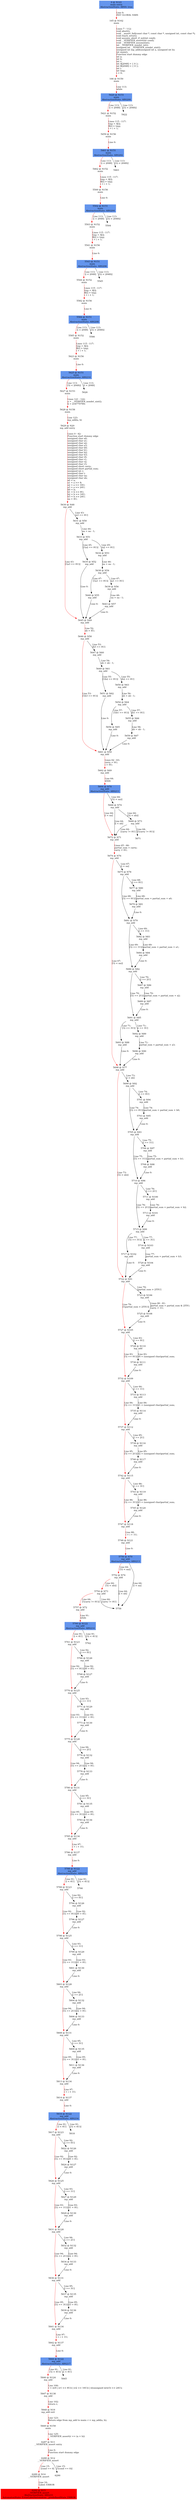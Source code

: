 digraph ARG {
node [style="filled" shape="box" color="white"]
0 [fillcolor="cornflowerblue" label="0 @ N141\nmain entry\nAbstractionState: ABS0: true\n" id="0"]
165 [label="165 @ N162\nmain\n" id="165"]
166 [label="166 @ N150\nmain\n" id="166"]
5420 [fillcolor="cornflowerblue" label="5420 @ N151\nmain\nAbstractionState: ABS200\n" id="5420"]
5421 [label="5421 @ N152\nmain\n" id="5421"]
5459 [label="5459 @ N156\nmain\n" id="5459"]
5461 [fillcolor="cornflowerblue" label="5461 @ N151\nmain\nAbstractionState: ABS202\n" id="5461"]
5462 [label="5462 @ N152\nmain\n" id="5462"]
5500 [label="5500 @ N156\nmain\n" id="5500"]
5502 [fillcolor="cornflowerblue" label="5502 @ N151\nmain\nAbstractionState: ABS204\n" id="5502"]
5503 [label="5503 @ N152\nmain\n" id="5503"]
5541 [label="5541 @ N156\nmain\n" id="5541"]
5543 [fillcolor="cornflowerblue" label="5543 @ N151\nmain\nAbstractionState: ABS206\n" id="5543"]
5544 [label="5544 @ N152\nmain\n" id="5544"]
5582 [label="5582 @ N156\nmain\n" id="5582"]
5584 [fillcolor="cornflowerblue" label="5584 @ N151\nmain\nAbstractionState: ABS208\n" id="5584"]
5585 [label="5585 @ N152\nmain\n" id="5585"]
5623 [label="5623 @ N156\nmain\n" id="5623"]
5625 [fillcolor="cornflowerblue" label="5625 @ N151\nmain\nAbstractionState: ABS210\n" id="5625"]
5627 [label="5627 @ N153\nmain\n" id="5627"]
5628 [label="5628 @ N158\nmain\n" id="5628"]
5629 [label="5629 @ N20\nmp_add entry\n" id="5629"]
5630 [label="5630 @ N48\nmp_add\n" id="5630"]
5645 [label="5645 @ N49\nmp_add\n" id="5645"]
5646 [label="5646 @ N58\nmp_add\n" id="5646"]
5661 [label="5661 @ N59\nmp_add\n" id="5661"]
5662 [label="5662 @ N69\nmp_add\n" id="5662"]
5664 [fillcolor="cornflowerblue" label="5664 @ N70\nmp_add\nAbstractionState: ABS211\n" id="5664"]
5672 [label="5672 @ N71\nmp_add\n" id="5672"]
5674 [label="5674 @ N76\nmp_add\n" id="5674"]
5698 [label="5698 @ N77\nmp_add\n" id="5698"]
5722 [label="5722 @ N91\nmp_add\n" id="5722"]
5727 [label="5727 @ N105\nmp_add\n" id="5727"]
5732 [label="5732 @ N109\nmp_add\n" id="5732"]
5737 [label="5737 @ N112\nmp_add\n" id="5737"]
5742 [label="5742 @ N115\nmp_add\n" id="5742"]
5747 [label="5747 @ N118\nmp_add\n" id="5747"]
5748 [label="5748 @ N121\nmp_add\n" id="5748"]
5750 [fillcolor="cornflowerblue" label="5750 @ N70\nmp_add\nAbstractionState: ABS213\n" id="5750"]
5752 [label="5752 @ N74\nmp_add\n" id="5752"]
5754 [label="5754 @ N73\nmp_add\n" id="5754"]
5757 [label="5757 @ N72\nmp_add\n" id="5757"]
5760 [fillcolor="cornflowerblue" label="5760 @ N122\nmp_add\nAbstractionState: ABS214\n" id="5760"]
5761 [label="5761 @ N123\nmp_add\n" id="5761"]
5770 [label="5770 @ N125\nmp_add\n" id="5770"]
5775 [label="5775 @ N128\nmp_add\n" id="5775"]
5780 [label="5780 @ N131\nmp_add\n" id="5780"]
5785 [label="5785 @ N134\nmp_add\n" id="5785"]
5786 [label="5786 @ N137\nmp_add\n" id="5786"]
5788 [fillcolor="cornflowerblue" label="5788 @ N122\nmp_add\nAbstractionState: ABS215\n" id="5788"]
5789 [label="5789 @ N123\nmp_add\n" id="5789"]
5798 [label="5798 @ N125\nmp_add\n" id="5798"]
5803 [label="5803 @ N128\nmp_add\n" id="5803"]
5808 [label="5808 @ N131\nmp_add\n" id="5808"]
5813 [label="5813 @ N134\nmp_add\n" id="5813"]
5814 [label="5814 @ N137\nmp_add\n" id="5814"]
5816 [fillcolor="cornflowerblue" label="5816 @ N122\nmp_add\nAbstractionState: ABS216\n" id="5816"]
5817 [label="5817 @ N123\nmp_add\n" id="5817"]
5826 [label="5826 @ N125\nmp_add\n" id="5826"]
5831 [label="5831 @ N128\nmp_add\n" id="5831"]
5836 [label="5836 @ N131\nmp_add\n" id="5836"]
5841 [label="5841 @ N134\nmp_add\n" id="5841"]
5842 [label="5842 @ N137\nmp_add\n" id="5842"]
5844 [fillcolor="cornflowerblue" label="5844 @ N122\nmp_add\nAbstractionState: ABS217\n" id="5844"]
5846 [label="5846 @ N124\nmp_add\n" id="5846"]
5847 [label="5847 @ N138\nmp_add\n" id="5847"]
5848 [label="5848 @ N19\nmp_add exit\n" id="5848"]
5849 [label="5849 @ N159\nmain\n" id="5849"]
6287 [label="6287 @ N11\n__VERIFIER_assert entry\n" id="6287"]
6288 [label="6288 @ N12\n__VERIFIER_assert\n" id="6288"]
6289 [label="6289 @ N14\n__VERIFIER_assert\n" id="6289"]
6292 [fillcolor="red" label="6292 @ N15\n__VERIFIER_assert\nAbstractionState: ABS231\n AutomatonState: ErrorLabelAutomaton: _predefinedState_ERROR\n" id="6292"]
5837 [label="5837 @ N135\nmp_add\n" id="5837"]
5839 [label="5839 @ N136\nmp_add\n" id="5839"]
5832 [label="5832 @ N132\nmp_add\n" id="5832"]
5834 [label="5834 @ N133\nmp_add\n" id="5834"]
5827 [label="5827 @ N129\nmp_add\n" id="5827"]
5829 [label="5829 @ N130\nmp_add\n" id="5829"]
5822 [label="5822 @ N126\nmp_add\n" id="5822"]
5824 [label="5824 @ N127\nmp_add\n" id="5824"]
5809 [label="5809 @ N135\nmp_add\n" id="5809"]
5811 [label="5811 @ N136\nmp_add\n" id="5811"]
5804 [label="5804 @ N132\nmp_add\n" id="5804"]
5806 [label="5806 @ N133\nmp_add\n" id="5806"]
5799 [label="5799 @ N129\nmp_add\n" id="5799"]
5801 [label="5801 @ N130\nmp_add\n" id="5801"]
5794 [label="5794 @ N126\nmp_add\n" id="5794"]
5796 [label="5796 @ N127\nmp_add\n" id="5796"]
5781 [label="5781 @ N135\nmp_add\n" id="5781"]
5783 [label="5783 @ N136\nmp_add\n" id="5783"]
5776 [label="5776 @ N132\nmp_add\n" id="5776"]
5778 [label="5778 @ N133\nmp_add\n" id="5778"]
5771 [label="5771 @ N129\nmp_add\n" id="5771"]
5773 [label="5773 @ N130\nmp_add\n" id="5773"]
5766 [label="5766 @ N126\nmp_add\n" id="5766"]
5768 [label="5768 @ N127\nmp_add\n" id="5768"]
5743 [label="5743 @ N119\nmp_add\n" id="5743"]
5745 [label="5745 @ N120\nmp_add\n" id="5745"]
5738 [label="5738 @ N116\nmp_add\n" id="5738"]
5740 [label="5740 @ N117\nmp_add\n" id="5740"]
5733 [label="5733 @ N113\nmp_add\n" id="5733"]
5735 [label="5735 @ N114\nmp_add\n" id="5735"]
5728 [label="5728 @ N110\nmp_add\n" id="5728"]
5730 [label="5730 @ N111\nmp_add\n" id="5730"]
5723 [label="5723 @ N106\nmp_add\n" id="5723"]
5725 [label="5725 @ N108\nmp_add\n" id="5725"]
5699 [label="5699 @ N92\nmp_add\n" id="5699"]
5705 [label="5705 @ N93\nmp_add\n" id="5705"]
5710 [label="5710 @ N96\nmp_add\n" id="5710"]
5715 [label="5715 @ N99\nmp_add\n" id="5715"]
5717 [label="5717 @ N102\nmp_add\n" id="5717"]
5716 [label="5716 @ N103\nmp_add\n" id="5716"]
5720 [label="5720 @ N104\nmp_add\n" id="5720"]
5711 [label="5711 @ N100\nmp_add\n" id="5711"]
5713 [label="5713 @ N101\nmp_add\n" id="5713"]
5706 [label="5706 @ N97\nmp_add\n" id="5706"]
5708 [label="5708 @ N98\nmp_add\n" id="5708"]
5701 [label="5701 @ N94\nmp_add\n" id="5701"]
5703 [label="5703 @ N95\nmp_add\n" id="5703"]
5675 [label="5675 @ N78\nmp_add\n" id="5675"]
5681 [label="5681 @ N79\nmp_add\n" id="5681"]
5686 [label="5686 @ N82\nmp_add\n" id="5686"]
5691 [label="5691 @ N85\nmp_add\n" id="5691"]
5693 [label="5693 @ N88\nmp_add\n" id="5693"]
5692 [label="5692 @ N89\nmp_add\n" id="5692"]
5696 [label="5696 @ N90\nmp_add\n" id="5696"]
5687 [label="5687 @ N86\nmp_add\n" id="5687"]
5689 [label="5689 @ N87\nmp_add\n" id="5689"]
5682 [label="5682 @ N83\nmp_add\n" id="5682"]
5684 [label="5684 @ N84\nmp_add\n" id="5684"]
5677 [label="5677 @ N80\nmp_add\n" id="5677"]
5679 [label="5679 @ N81\nmp_add\n" id="5679"]
5666 [label="5666 @ N74\nmp_add\n" id="5666"]
5668 [label="5668 @ N73\nmp_add\n" id="5668"]
5647 [label="5647 @ N60\nmp_add\n" id="5647"]
5649 [label="5649 @ N61\nmp_add\n" id="5649"]
5651 [label="5651 @ N62\nmp_add\n" id="5651"]
5650 [label="5650 @ N63\nmp_add\n" id="5650"]
5654 [label="5654 @ N64\nmp_add\n" id="5654"]
5656 [label="5656 @ N65\nmp_add\n" id="5656"]
5655 [label="5655 @ N66\nmp_add\n" id="5655"]
5659 [label="5659 @ N67\nmp_add\n" id="5659"]
5631 [label="5631 @ N50\nmp_add\n" id="5631"]
5633 [label="5633 @ N51\nmp_add\n" id="5633"]
5635 [label="5635 @ N52\nmp_add\n" id="5635"]
5634 [label="5634 @ N53\nmp_add\n" id="5634"]
5638 [label="5638 @ N54\nmp_add\n" id="5638"]
5640 [label="5640 @ N55\nmp_add\n" id="5640"]
5639 [label="5639 @ N56\nmp_add\n" id="5639"]
5643 [label="5643 @ N57\nmp_add\n" id="5643"]
0 -> 165 [color="red" label="Line 0: \lINIT GLOBAL VARS\l" id="0 -> 165"]
165 -> 166 [color="red" label="Lines 7 - 112: \lvoid abort();\lvoid __assert_fail(const char *, const char *, unsigned int, const char *);\lvoid reach_error();\lvoid assume_abort_if_not(int cond);\lvoid __VERIFIER_assert(int cond);\lvoid __VERIFIER_assume(int);\lint __VERIFIER_nondet_int();\lunsigned int __VERIFIER_nondet_uint();\lunsigned int mp_add(unsigned int a, unsigned int b);\lint main();\lFunction start dummy edge\lint a;\lint b;\lint r;\lint A[2048] = { 0 };\lint B[2048] = { 0 };\lint i;\lint tmp;\li = 0;\l" id="165 -> 166"]
166 -> 5420 [color="red" label="Line 113: \lwhile\l" id="166 -> 5420"]
5420 -> 5421 [color="red" label="Line 113: \l[i < 2048]\l" id="5420 -> 5421"]
5420 -> 5422 [label="Line 113: \l[!(i < 2048)]\l" id="5420 -> 5422"]
5421 -> 5459 [color="red" label="Lines 115 - 117: \ltmp = A[i];\lB[i] = tmp;\li = i + 1;\l" id="5421 -> 5459"]
5459 -> 5461 [color="red" label="Line 0: \l\l" id="5459 -> 5461"]
5461 -> 5462 [color="red" label="Line 113: \l[i < 2048]\l" id="5461 -> 5462"]
5461 -> 5463 [label="Line 113: \l[!(i < 2048)]\l" id="5461 -> 5463"]
5462 -> 5500 [color="red" label="Lines 115 - 117: \ltmp = A[i];\lB[i] = tmp;\li = i + 1;\l" id="5462 -> 5500"]
5500 -> 5502 [color="red" label="Line 0: \l\l" id="5500 -> 5502"]
5502 -> 5503 [color="red" label="Line 113: \l[i < 2048]\l" id="5502 -> 5503"]
5502 -> 5504 [label="Line 113: \l[!(i < 2048)]\l" id="5502 -> 5504"]
5503 -> 5541 [color="red" label="Lines 115 - 117: \ltmp = A[i];\lB[i] = tmp;\li = i + 1;\l" id="5503 -> 5541"]
5541 -> 5543 [color="red" label="Line 0: \l\l" id="5541 -> 5543"]
5543 -> 5544 [color="red" label="Line 113: \l[i < 2048]\l" id="5543 -> 5544"]
5543 -> 5545 [label="Line 113: \l[!(i < 2048)]\l" id="5543 -> 5545"]
5544 -> 5582 [color="red" label="Lines 115 - 117: \ltmp = A[i];\lB[i] = tmp;\li = i + 1;\l" id="5544 -> 5582"]
5582 -> 5584 [color="red" label="Line 0: \l\l" id="5582 -> 5584"]
5584 -> 5585 [color="red" label="Line 113: \l[i < 2048]\l" id="5584 -> 5585"]
5584 -> 5586 [label="Line 113: \l[!(i < 2048)]\l" id="5584 -> 5586"]
5585 -> 5623 [color="red" label="Lines 115 - 117: \ltmp = A[i];\lB[i] = tmp;\li = i + 1;\l" id="5585 -> 5623"]
5623 -> 5625 [color="red" label="Line 0: \l\l" id="5623 -> 5625"]
5625 -> 5626 [label="Line 113: \l[i < 2048]\l" id="5625 -> 5626"]
5625 -> 5627 [color="red" label="Line 113: \l[!(i < 2048)]\l" id="5625 -> 5627"]
5627 -> 5628 [color="red" label="Lines 121 - 122: \la = __VERIFIER_nondet_uint();\lb = 234770789;\l" id="5627 -> 5628"]
5628 -> 5629 [color="red" label="Line 123: \lmp_add(a, b)\l" id="5628 -> 5629"]
5629 -> 5630 [color="red" label="Lines 0 - 42: \lFunction start dummy edge\lunsigned char a0;\lunsigned char a1;\lunsigned char a2;\lunsigned char a3;\lunsigned char b0;\lunsigned char b1;\lunsigned char b2;\lunsigned char b3;\lunsigned char r0;\lunsigned char r1;\lunsigned char r2;\lunsigned char r3;\lunsigned short carry;\lunsigned short partial_sum;\lunsigned int r;\lunsigned char i;\lunsigned char na;\lunsigned char nb;\la0 = a;\la1 = a >> 8;\la2 = a >> 16U;\la3 = a >> 24U;\lb0 = b;\lb1 = b >> 8U;\lb2 = b >> 16U;\lb3 = b >> 24U;\lna = 4U;\l" id="5629 -> 5630"]
5630 -> 5631 [label="Line 43: \l[a3 == 0U]\l" id="5630 -> 5631"]
5630 -> 5645 [color="red" label="Line 43: \l[!(a3 == 0U)]\l" id="5630 -> 5645"]
5645 -> 5646 [color="red" label="Line 52: \lnb = 4U;\l" id="5645 -> 5646"]
5646 -> 5647 [label="Line 53: \l[b3 == 0U]\l" id="5646 -> 5647"]
5646 -> 5661 [color="red" label="Line 53: \l[!(b3 == 0U)]\l" id="5646 -> 5661"]
5661 -> 5662 [color="red" label="Lines 62 - 63: \lcarry = 0U;\li = 0U;\l" id="5661 -> 5662"]
5662 -> 5664 [color="red" label="Line 64: \lwhile\l" id="5662 -> 5664"]
5664 -> 5666 [label="Line 64: \l[!(i < na)]\l" id="5664 -> 5666"]
5664 -> 5672 [color="red" label="Line 64: \l[i < na]\l" id="5664 -> 5672"]
5672 -> 5674 [color="red" label="Lines 65 - 66: \lpartial_sum = carry;\lcarry = 0U;\l" id="5672 -> 5674"]
5674 -> 5675 [label="Line 67: \l[i < na]\l" id="5674 -> 5675"]
5674 -> 5698 [color="red" label="Line 67: \l[!(i < na)]\l" id="5674 -> 5698"]
5698 -> 5699 [label="Line 73: \l[i < nb]\l" id="5698 -> 5699"]
5698 -> 5722 [color="red" label="Line 73: \l[!(i < nb)]\l" id="5698 -> 5722"]
5722 -> 5723 [label="Line 79: \l[partial_sum > 255U]\l" id="5722 -> 5723"]
5722 -> 5727 [color="red" label="Line 79: \l[!(partial_sum > 255U)]\l" id="5722 -> 5727"]
5727 -> 5728 [label="Line 83: \l[i == 0U]\l" id="5727 -> 5728"]
5727 -> 5732 [color="red" label="Line 83: \l[!(i == 0U)]\l" id="5727 -> 5732"]
5732 -> 5733 [label="Line 84: \l[i == 1U]\l" id="5732 -> 5733"]
5732 -> 5737 [color="red" label="Line 84: \l[!(i == 1U)]\l" id="5732 -> 5737"]
5737 -> 5738 [label="Line 85: \l[i == 2U]\l" id="5737 -> 5738"]
5737 -> 5742 [color="red" label="Line 85: \l[!(i == 2U)]\l" id="5737 -> 5742"]
5742 -> 5743 [label="Line 86: \l[i == 3U]\l" id="5742 -> 5743"]
5742 -> 5747 [color="red" label="Line 86: \l[!(i == 3U)]\l" id="5742 -> 5747"]
5747 -> 5748 [color="red" label="Line 88: \li = i + 1U;\l" id="5747 -> 5748"]
5748 -> 5750 [color="red" label="Line 0: \l\l" id="5748 -> 5750"]
5750 -> 5752 [color="red" label="Line 64: \l[!(i < na)]\l" id="5750 -> 5752"]
5750 -> 5758 [label="Line 64: \l[i < na]\l" id="5750 -> 5758"]
5752 -> 5754 [color="red" label="Line 64: \l[!(i < nb)]\l" id="5752 -> 5754"]
5752 -> 5758 [label="Line 64: \l[i < nb]\l" id="5752 -> 5758"]
5754 -> 5757 [color="red" label="Line 64: \l[!(carry != 0U)]\l" id="5754 -> 5757"]
5754 -> 5758 [label="Line 64: \l[carry != 0U]\l" id="5754 -> 5758"]
5757 -> 5760 [color="red" label="Line 91: \lwhile\l" id="5757 -> 5760"]
5760 -> 5761 [color="red" label="Line 91: \l[i < 4U]\l" id="5760 -> 5761"]
5760 -> 5762 [label="Line 91: \l[!(i < 4U)]\l" id="5760 -> 5762"]
5761 -> 5766 [label="Line 92: \l[i == 0U]\l" id="5761 -> 5766"]
5761 -> 5770 [color="red" label="Line 92: \l[!(i == 0U)]\l" id="5761 -> 5770"]
5770 -> 5771 [label="Line 93: \l[i == 1U]\l" id="5770 -> 5771"]
5770 -> 5775 [color="red" label="Line 93: \l[!(i == 1U)]\l" id="5770 -> 5775"]
5775 -> 5776 [label="Line 94: \l[i == 2U]\l" id="5775 -> 5776"]
5775 -> 5780 [color="red" label="Line 94: \l[!(i == 2U)]\l" id="5775 -> 5780"]
5780 -> 5781 [label="Line 95: \l[i == 3U]\l" id="5780 -> 5781"]
5780 -> 5785 [color="red" label="Line 95: \l[!(i == 3U)]\l" id="5780 -> 5785"]
5785 -> 5786 [color="red" label="Line 97: \li = i + 1U;\l" id="5785 -> 5786"]
5786 -> 5788 [color="red" label="Line 0: \l\l" id="5786 -> 5788"]
5788 -> 5789 [color="red" label="Line 91: \l[i < 4U]\l" id="5788 -> 5789"]
5788 -> 5790 [label="Line 91: \l[!(i < 4U)]\l" id="5788 -> 5790"]
5789 -> 5794 [label="Line 92: \l[i == 0U]\l" id="5789 -> 5794"]
5789 -> 5798 [color="red" label="Line 92: \l[!(i == 0U)]\l" id="5789 -> 5798"]
5798 -> 5799 [label="Line 93: \l[i == 1U]\l" id="5798 -> 5799"]
5798 -> 5803 [color="red" label="Line 93: \l[!(i == 1U)]\l" id="5798 -> 5803"]
5803 -> 5804 [label="Line 94: \l[i == 2U]\l" id="5803 -> 5804"]
5803 -> 5808 [color="red" label="Line 94: \l[!(i == 2U)]\l" id="5803 -> 5808"]
5808 -> 5809 [label="Line 95: \l[i == 3U]\l" id="5808 -> 5809"]
5808 -> 5813 [color="red" label="Line 95: \l[!(i == 3U)]\l" id="5808 -> 5813"]
5813 -> 5814 [color="red" label="Line 97: \li = i + 1U;\l" id="5813 -> 5814"]
5814 -> 5816 [color="red" label="Line 0: \l\l" id="5814 -> 5816"]
5816 -> 5817 [color="red" label="Line 91: \l[i < 4U]\l" id="5816 -> 5817"]
5816 -> 5818 [label="Line 91: \l[!(i < 4U)]\l" id="5816 -> 5818"]
5817 -> 5822 [label="Line 92: \l[i == 0U]\l" id="5817 -> 5822"]
5817 -> 5826 [color="red" label="Line 92: \l[!(i == 0U)]\l" id="5817 -> 5826"]
5826 -> 5827 [label="Line 93: \l[i == 1U]\l" id="5826 -> 5827"]
5826 -> 5831 [color="red" label="Line 93: \l[!(i == 1U)]\l" id="5826 -> 5831"]
5831 -> 5832 [label="Line 94: \l[i == 2U]\l" id="5831 -> 5832"]
5831 -> 5836 [color="red" label="Line 94: \l[!(i == 2U)]\l" id="5831 -> 5836"]
5836 -> 5837 [label="Line 95: \l[i == 3U]\l" id="5836 -> 5837"]
5836 -> 5841 [color="red" label="Line 95: \l[!(i == 3U)]\l" id="5836 -> 5841"]
5841 -> 5842 [color="red" label="Line 97: \li = i + 1U;\l" id="5841 -> 5842"]
5842 -> 5844 [color="red" label="Line 0: \l\l" id="5842 -> 5844"]
5844 -> 5845 [label="Line 91: \l[i < 4U]\l" id="5844 -> 5845"]
5844 -> 5846 [color="red" label="Line 91: \l[!(i < 4U)]\l" id="5844 -> 5846"]
5846 -> 5847 [color="red" label="Line 100: \lr = ((r0 | (r1 << 8U)) | (r2 << 16U)) | (((unsigned int)r3) << 24U);\l" id="5846 -> 5847"]
5847 -> 5848 [color="red" label="Line 102: \lreturn r;\l" id="5847 -> 5848"]
5848 -> 5849 [color="red" label="Line 123: \lReturn edge from mp_add to main: r = mp_add(a, b);\l" id="5848 -> 5849"]
5849 -> 6287 [color="red" label="Line 125: \l__VERIFIER_assert(r == (a + b))\l" id="5849 -> 6287"]
6287 -> 6288 [color="red" label="Line 0: \lFunction start dummy edge\l" id="6287 -> 6288"]
6288 -> 6289 [color="red" label="Line 15: \l[cond == 0]\l" id="6288 -> 6289"]
6288 -> 6290 [label="Line 15: \l[!(cond == 0)]\l" id="6288 -> 6290"]
6289 -> 6292 [color="red" label="Line 16: \lLabel: ERROR\l" id="6289 -> 6292"]
5837 -> 5839 [label="Line 95: \lr3 = 0U;\l" id="5837 -> 5839"]
5839 -> 5841 [label="Line 0: \l\l" id="5839 -> 5841"]
5832 -> 5834 [label="Line 94: \lr2 = 0U;\l" id="5832 -> 5834"]
5834 -> 5836 [label="Line 0: \l\l" id="5834 -> 5836"]
5827 -> 5829 [label="Line 93: \lr1 = 0U;\l" id="5827 -> 5829"]
5829 -> 5831 [label="Line 0: \l\l" id="5829 -> 5831"]
5822 -> 5824 [label="Line 92: \lr0 = 0U;\l" id="5822 -> 5824"]
5824 -> 5826 [label="Line 0: \l\l" id="5824 -> 5826"]
5809 -> 5811 [label="Line 95: \lr3 = 0U;\l" id="5809 -> 5811"]
5811 -> 5813 [label="Line 0: \l\l" id="5811 -> 5813"]
5804 -> 5806 [label="Line 94: \lr2 = 0U;\l" id="5804 -> 5806"]
5806 -> 5808 [label="Line 0: \l\l" id="5806 -> 5808"]
5799 -> 5801 [label="Line 93: \lr1 = 0U;\l" id="5799 -> 5801"]
5801 -> 5803 [label="Line 0: \l\l" id="5801 -> 5803"]
5794 -> 5796 [label="Line 92: \lr0 = 0U;\l" id="5794 -> 5796"]
5796 -> 5798 [label="Line 0: \l\l" id="5796 -> 5798"]
5781 -> 5783 [label="Line 95: \lr3 = 0U;\l" id="5781 -> 5783"]
5783 -> 5785 [label="Line 0: \l\l" id="5783 -> 5785"]
5776 -> 5778 [label="Line 94: \lr2 = 0U;\l" id="5776 -> 5778"]
5778 -> 5780 [label="Line 0: \l\l" id="5778 -> 5780"]
5771 -> 5773 [label="Line 93: \lr1 = 0U;\l" id="5771 -> 5773"]
5773 -> 5775 [label="Line 0: \l\l" id="5773 -> 5775"]
5766 -> 5768 [label="Line 92: \lr0 = 0U;\l" id="5766 -> 5768"]
5768 -> 5770 [label="Line 0: \l\l" id="5768 -> 5770"]
5743 -> 5745 [label="Line 86: \lr3 = (unsigned char)partial_sum;\l" id="5743 -> 5745"]
5745 -> 5747 [label="Line 0: \l\l" id="5745 -> 5747"]
5738 -> 5740 [label="Line 85: \lr2 = (unsigned char)partial_sum;\l" id="5738 -> 5740"]
5740 -> 5742 [label="Line 0: \l\l" id="5740 -> 5742"]
5733 -> 5735 [label="Line 84: \lr1 = (unsigned char)partial_sum;\l" id="5733 -> 5735"]
5735 -> 5737 [label="Line 0: \l\l" id="5735 -> 5737"]
5728 -> 5730 [label="Line 83: \lr0 = (unsigned char)partial_sum;\l" id="5728 -> 5730"]
5730 -> 5732 [label="Line 0: \l\l" id="5730 -> 5732"]
5723 -> 5725 [label="Lines 80 - 81: \lpartial_sum = partial_sum & 255U;\lcarry = 1U;\l" id="5723 -> 5725"]
5725 -> 5727 [label="Line 0: \l\l" id="5725 -> 5727"]
5699 -> 5701 [label="Line 74: \l[i == 0U]\l" id="5699 -> 5701"]
5699 -> 5705 [label="Line 74: \l[!(i == 0U)]\l" id="5699 -> 5705"]
5705 -> 5706 [label="Line 75: \l[i == 1U]\l" id="5705 -> 5706"]
5705 -> 5710 [label="Line 75: \l[!(i == 1U)]\l" id="5705 -> 5710"]
5710 -> 5711 [label="Line 76: \l[i == 2U]\l" id="5710 -> 5711"]
5710 -> 5715 [label="Line 76: \l[!(i == 2U)]\l" id="5710 -> 5715"]
5715 -> 5716 [label="Line 77: \l[i == 3U]\l" id="5715 -> 5716"]
5715 -> 5717 [label="Line 77: \l[!(i == 3U)]\l" id="5715 -> 5717"]
5717 -> 5722 [label="Line 0: \l\l" id="5717 -> 5722"]
5716 -> 5720 [label="Line 77: \lpartial_sum = partial_sum + b3;\l" id="5716 -> 5720"]
5720 -> 5722 [label="Line 0: \l\l" id="5720 -> 5722"]
5711 -> 5713 [label="Line 76: \lpartial_sum = partial_sum + b2;\l" id="5711 -> 5713"]
5713 -> 5715 [label="Line 0: \l\l" id="5713 -> 5715"]
5706 -> 5708 [label="Line 75: \lpartial_sum = partial_sum + b1;\l" id="5706 -> 5708"]
5708 -> 5710 [label="Line 0: \l\l" id="5708 -> 5710"]
5701 -> 5703 [label="Line 74: \lpartial_sum = partial_sum + b0;\l" id="5701 -> 5703"]
5703 -> 5705 [label="Line 0: \l\l" id="5703 -> 5705"]
5675 -> 5677 [label="Line 68: \l[i == 0U]\l" id="5675 -> 5677"]
5675 -> 5681 [label="Line 68: \l[!(i == 0U)]\l" id="5675 -> 5681"]
5681 -> 5682 [label="Line 69: \l[i == 1U]\l" id="5681 -> 5682"]
5681 -> 5686 [label="Line 69: \l[!(i == 1U)]\l" id="5681 -> 5686"]
5686 -> 5687 [label="Line 70: \l[i == 2U]\l" id="5686 -> 5687"]
5686 -> 5691 [label="Line 70: \l[!(i == 2U)]\l" id="5686 -> 5691"]
5691 -> 5692 [label="Line 71: \l[i == 3U]\l" id="5691 -> 5692"]
5691 -> 5693 [label="Line 71: \l[!(i == 3U)]\l" id="5691 -> 5693"]
5693 -> 5698 [label="Line 0: \l\l" id="5693 -> 5698"]
5692 -> 5696 [label="Line 71: \lpartial_sum = partial_sum + a3;\l" id="5692 -> 5696"]
5696 -> 5698 [label="Line 0: \l\l" id="5696 -> 5698"]
5687 -> 5689 [label="Line 70: \lpartial_sum = partial_sum + a2;\l" id="5687 -> 5689"]
5689 -> 5691 [label="Line 0: \l\l" id="5689 -> 5691"]
5682 -> 5684 [label="Line 69: \lpartial_sum = partial_sum + a1;\l" id="5682 -> 5684"]
5684 -> 5686 [label="Line 0: \l\l" id="5684 -> 5686"]
5677 -> 5679 [label="Line 68: \lpartial_sum = partial_sum + a0;\l" id="5677 -> 5679"]
5679 -> 5681 [label="Line 0: \l\l" id="5679 -> 5681"]
5666 -> 5668 [label="Line 64: \l[!(i < nb)]\l" id="5666 -> 5668"]
5666 -> 5672 [label="Line 64: \l[i < nb]\l" id="5666 -> 5672"]
5668 -> 5671 [label="Line 64: \l[!(carry != 0U)]\l" id="5668 -> 5671"]
5668 -> 5672 [label="Line 64: \l[carry != 0U]\l" id="5668 -> 5672"]
5647 -> 5649 [label="Line 54: \lnb = nb - 1;\l" id="5647 -> 5649"]
5649 -> 5650 [label="Line 55: \l[b2 == 0U]\l" id="5649 -> 5650"]
5649 -> 5651 [label="Line 55: \l[!(b2 == 0U)]\l" id="5649 -> 5651"]
5651 -> 5661 [label="Line 0: \l\l" id="5651 -> 5661"]
5650 -> 5654 [label="Line 56: \lnb = nb - 1;\l" id="5650 -> 5654"]
5654 -> 5655 [label="Line 57: \l[b1 == 0U]\l" id="5654 -> 5655"]
5654 -> 5656 [label="Line 57: \l[!(b1 == 0U)]\l" id="5654 -> 5656"]
5656 -> 5661 [label="Line 0: \l\l" id="5656 -> 5661"]
5655 -> 5659 [label="Line 58: \lnb = nb - 1;\l" id="5655 -> 5659"]
5659 -> 5661 [label="Line 0: \l\l" id="5659 -> 5661"]
5631 -> 5633 [label="Line 44: \lna = na - 1;\l" id="5631 -> 5633"]
5633 -> 5634 [label="Line 45: \l[a2 == 0U]\l" id="5633 -> 5634"]
5633 -> 5635 [label="Line 45: \l[!(a2 == 0U)]\l" id="5633 -> 5635"]
5635 -> 5645 [label="Line 0: \l\l" id="5635 -> 5645"]
5634 -> 5638 [label="Line 46: \lna = na - 1;\l" id="5634 -> 5638"]
5638 -> 5639 [label="Line 47: \l[a1 == 0U]\l" id="5638 -> 5639"]
5638 -> 5640 [label="Line 47: \l[!(a1 == 0U)]\l" id="5638 -> 5640"]
5640 -> 5645 [label="Line 0: \l\l" id="5640 -> 5645"]
5639 -> 5643 [label="Line 48: \lna = na - 1;\l" id="5639 -> 5643"]
5643 -> 5645 [label="Line 0: \l\l" id="5643 -> 5645"]
}
